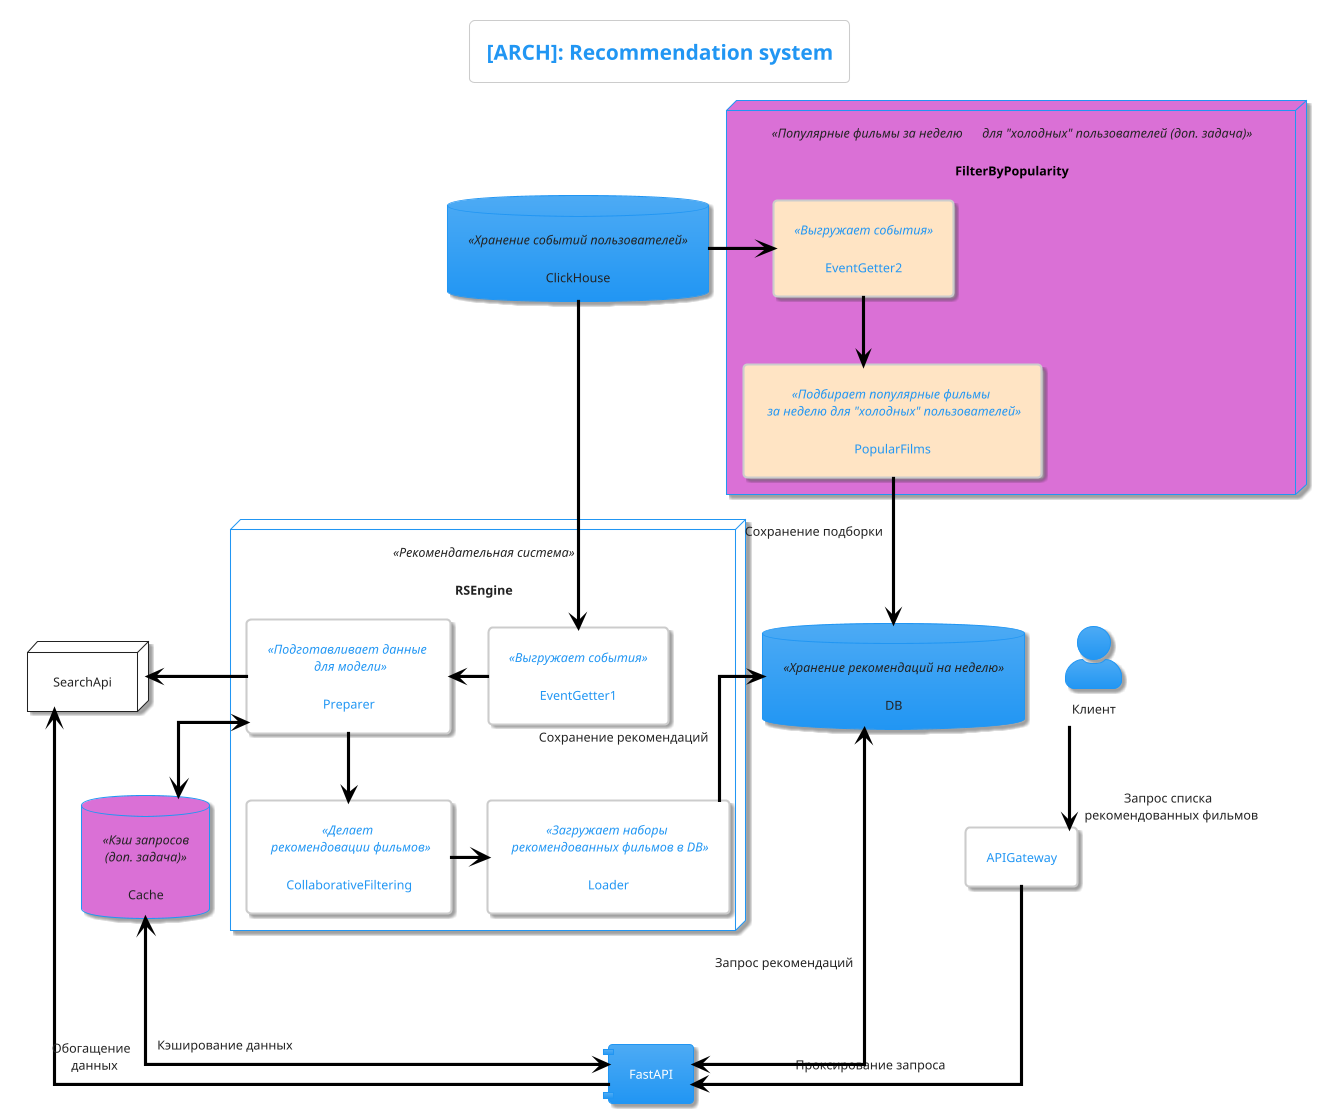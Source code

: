 @startuml
!theme materia
skinparam componentStyle uml1
skinparam backgroundColor White
skinparam linetype ortho
skinparam actorStyle awesome
skinparam defaultTextAlignment center
skinparam classarrowcolor Black
skinparam SequenceMessageAlign reverseDirection

title [ARCH]: Recommendation system

rectangle APIGateway
actor Клиент as Client
component FastAPI
database DB <<Хранение рекомендаций на неделю>>
database Cache <<Кэш запросов\n(доп. задача)>> #orchid
node SearchApi
database ClickHouse <<Хранение событий пользователей>>
node RSEngine <<Рекомендательная система>> {
    rectangle EventGetter1 <<Выгружает события>>
    rectangle Preparer <<Подготавливает данные \n для модели>>
    rectangle Loader <<Загружает наборы \n рекомендованных фильмов в DB>>
    rectangle CollaborativeFiltering <<Делает \n рекомендовации фильмов>>
}
node <color:Black>FilterByPopularity</color> <<Популярные фильмы за неделю \
     для "холодных" пользователей (доп. задача)>> #orchid {
    rectangle EventGetter2 <<Выгружает события>> #bisque
    rectangle PopularFilms <<Подбирает популярные фильмы \n за неделю для "холодных" пользователей>> #bisque
}

Client --> APIGateway: Запрос списка \n рекомендованных фильмов
APIGateway ---> FastAPI: Проксирование запроса
FastAPI <-up--> DB: Запрос рекомендаций
ClickHouse --> EventGetter1
ClickHouse -right-> EventGetter2
EventGetter1 -left-> Preparer
Preparer -down-> CollaborativeFiltering
Preparer -left-> SearchApi
Preparer <--> Cache
CollaborativeFiltering -right-> Loader
EventGetter2 -down-> PopularFilms
PopularFilms --> DB: Сохранение подборки
DB <-- Loader: Сохранение рекомендаций
FastAPI -up-> SearchApi: Обогащение \n данных
FastAPI <-up--> Cache: Кэширование данных
@enduml
